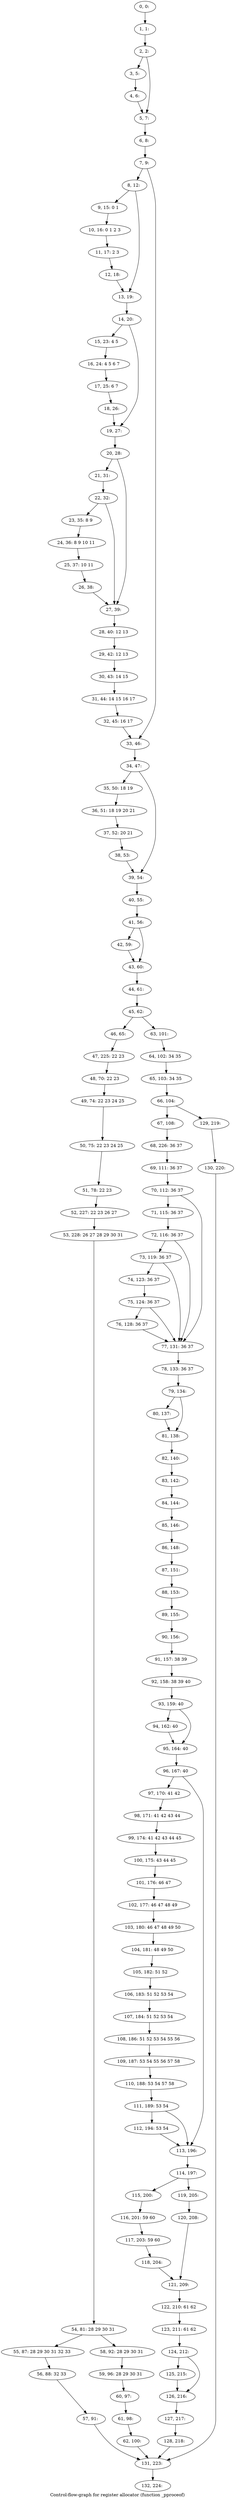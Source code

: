 digraph G {
graph [label="Control-flow-graph for register allocator (function _pproceof)"]
0[label="0, 0: "];
1[label="1, 1: "];
2[label="2, 2: "];
3[label="3, 5: "];
4[label="4, 6: "];
5[label="5, 7: "];
6[label="6, 8: "];
7[label="7, 9: "];
8[label="8, 12: "];
9[label="9, 15: 0 1 "];
10[label="10, 16: 0 1 2 3 "];
11[label="11, 17: 2 3 "];
12[label="12, 18: "];
13[label="13, 19: "];
14[label="14, 20: "];
15[label="15, 23: 4 5 "];
16[label="16, 24: 4 5 6 7 "];
17[label="17, 25: 6 7 "];
18[label="18, 26: "];
19[label="19, 27: "];
20[label="20, 28: "];
21[label="21, 31: "];
22[label="22, 32: "];
23[label="23, 35: 8 9 "];
24[label="24, 36: 8 9 10 11 "];
25[label="25, 37: 10 11 "];
26[label="26, 38: "];
27[label="27, 39: "];
28[label="28, 40: 12 13 "];
29[label="29, 42: 12 13 "];
30[label="30, 43: 14 15 "];
31[label="31, 44: 14 15 16 17 "];
32[label="32, 45: 16 17 "];
33[label="33, 46: "];
34[label="34, 47: "];
35[label="35, 50: 18 19 "];
36[label="36, 51: 18 19 20 21 "];
37[label="37, 52: 20 21 "];
38[label="38, 53: "];
39[label="39, 54: "];
40[label="40, 55: "];
41[label="41, 56: "];
42[label="42, 59: "];
43[label="43, 60: "];
44[label="44, 61: "];
45[label="45, 62: "];
46[label="46, 65: "];
47[label="47, 225: 22 23 "];
48[label="48, 70: 22 23 "];
49[label="49, 74: 22 23 24 25 "];
50[label="50, 75: 22 23 24 25 "];
51[label="51, 78: 22 23 "];
52[label="52, 227: 22 23 26 27 "];
53[label="53, 228: 26 27 28 29 30 31 "];
54[label="54, 81: 28 29 30 31 "];
55[label="55, 87: 28 29 30 31 32 33 "];
56[label="56, 88: 32 33 "];
57[label="57, 91: "];
58[label="58, 92: 28 29 30 31 "];
59[label="59, 96: 28 29 30 31 "];
60[label="60, 97: "];
61[label="61, 98: "];
62[label="62, 100: "];
63[label="63, 101: "];
64[label="64, 102: 34 35 "];
65[label="65, 103: 34 35 "];
66[label="66, 104: "];
67[label="67, 108: "];
68[label="68, 226: 36 37 "];
69[label="69, 111: 36 37 "];
70[label="70, 112: 36 37 "];
71[label="71, 115: 36 37 "];
72[label="72, 116: 36 37 "];
73[label="73, 119: 36 37 "];
74[label="74, 123: 36 37 "];
75[label="75, 124: 36 37 "];
76[label="76, 128: 36 37 "];
77[label="77, 131: 36 37 "];
78[label="78, 133: 36 37 "];
79[label="79, 134: "];
80[label="80, 137: "];
81[label="81, 138: "];
82[label="82, 140: "];
83[label="83, 142: "];
84[label="84, 144: "];
85[label="85, 146: "];
86[label="86, 148: "];
87[label="87, 151: "];
88[label="88, 153: "];
89[label="89, 155: "];
90[label="90, 156: "];
91[label="91, 157: 38 39 "];
92[label="92, 158: 38 39 40 "];
93[label="93, 159: 40 "];
94[label="94, 162: 40 "];
95[label="95, 164: 40 "];
96[label="96, 167: 40 "];
97[label="97, 170: 41 42 "];
98[label="98, 171: 41 42 43 44 "];
99[label="99, 174: 41 42 43 44 45 "];
100[label="100, 175: 43 44 45 "];
101[label="101, 176: 46 47 "];
102[label="102, 177: 46 47 48 49 "];
103[label="103, 180: 46 47 48 49 50 "];
104[label="104, 181: 48 49 50 "];
105[label="105, 182: 51 52 "];
106[label="106, 183: 51 52 53 54 "];
107[label="107, 184: 51 52 53 54 "];
108[label="108, 186: 51 52 53 54 55 56 "];
109[label="109, 187: 53 54 55 56 57 58 "];
110[label="110, 188: 53 54 57 58 "];
111[label="111, 189: 53 54 "];
112[label="112, 194: 53 54 "];
113[label="113, 196: "];
114[label="114, 197: "];
115[label="115, 200: "];
116[label="116, 201: 59 60 "];
117[label="117, 203: 59 60 "];
118[label="118, 204: "];
119[label="119, 205: "];
120[label="120, 208: "];
121[label="121, 209: "];
122[label="122, 210: 61 62 "];
123[label="123, 211: 61 62 "];
124[label="124, 212: "];
125[label="125, 215: "];
126[label="126, 216: "];
127[label="127, 217: "];
128[label="128, 218: "];
129[label="129, 219: "];
130[label="130, 220: "];
131[label="131, 223: "];
132[label="132, 224: "];
0->1 ;
1->2 ;
2->3 ;
2->5 ;
3->4 ;
4->5 ;
5->6 ;
6->7 ;
7->8 ;
7->33 ;
8->9 ;
8->13 ;
9->10 ;
10->11 ;
11->12 ;
12->13 ;
13->14 ;
14->15 ;
14->19 ;
15->16 ;
16->17 ;
17->18 ;
18->19 ;
19->20 ;
20->21 ;
20->27 ;
21->22 ;
22->23 ;
22->27 ;
23->24 ;
24->25 ;
25->26 ;
26->27 ;
27->28 ;
28->29 ;
29->30 ;
30->31 ;
31->32 ;
32->33 ;
33->34 ;
34->35 ;
34->39 ;
35->36 ;
36->37 ;
37->38 ;
38->39 ;
39->40 ;
40->41 ;
41->42 ;
41->43 ;
42->43 ;
43->44 ;
44->45 ;
45->46 ;
45->63 ;
46->47 ;
47->48 ;
48->49 ;
49->50 ;
50->51 ;
51->52 ;
52->53 ;
53->54 ;
54->55 ;
54->58 ;
55->56 ;
56->57 ;
57->131 ;
58->59 ;
59->60 ;
60->61 ;
61->62 ;
62->131 ;
63->64 ;
64->65 ;
65->66 ;
66->67 ;
66->129 ;
67->68 ;
68->69 ;
69->70 ;
70->71 ;
70->77 ;
71->72 ;
72->73 ;
72->77 ;
73->74 ;
73->77 ;
74->75 ;
75->76 ;
75->77 ;
76->77 ;
77->78 ;
78->79 ;
79->80 ;
79->81 ;
80->81 ;
81->82 ;
82->83 ;
83->84 ;
84->85 ;
85->86 ;
86->87 ;
87->88 ;
88->89 ;
89->90 ;
90->91 ;
91->92 ;
92->93 ;
93->94 ;
93->95 ;
94->95 ;
95->96 ;
96->97 ;
96->113 ;
97->98 ;
98->99 ;
99->100 ;
100->101 ;
101->102 ;
102->103 ;
103->104 ;
104->105 ;
105->106 ;
106->107 ;
107->108 ;
108->109 ;
109->110 ;
110->111 ;
111->112 ;
111->113 ;
112->113 ;
113->114 ;
114->115 ;
114->119 ;
115->116 ;
116->117 ;
117->118 ;
118->121 ;
119->120 ;
120->121 ;
121->122 ;
122->123 ;
123->124 ;
124->125 ;
124->126 ;
125->126 ;
126->127 ;
127->128 ;
128->131 ;
129->130 ;
130->131 ;
131->132 ;
}
